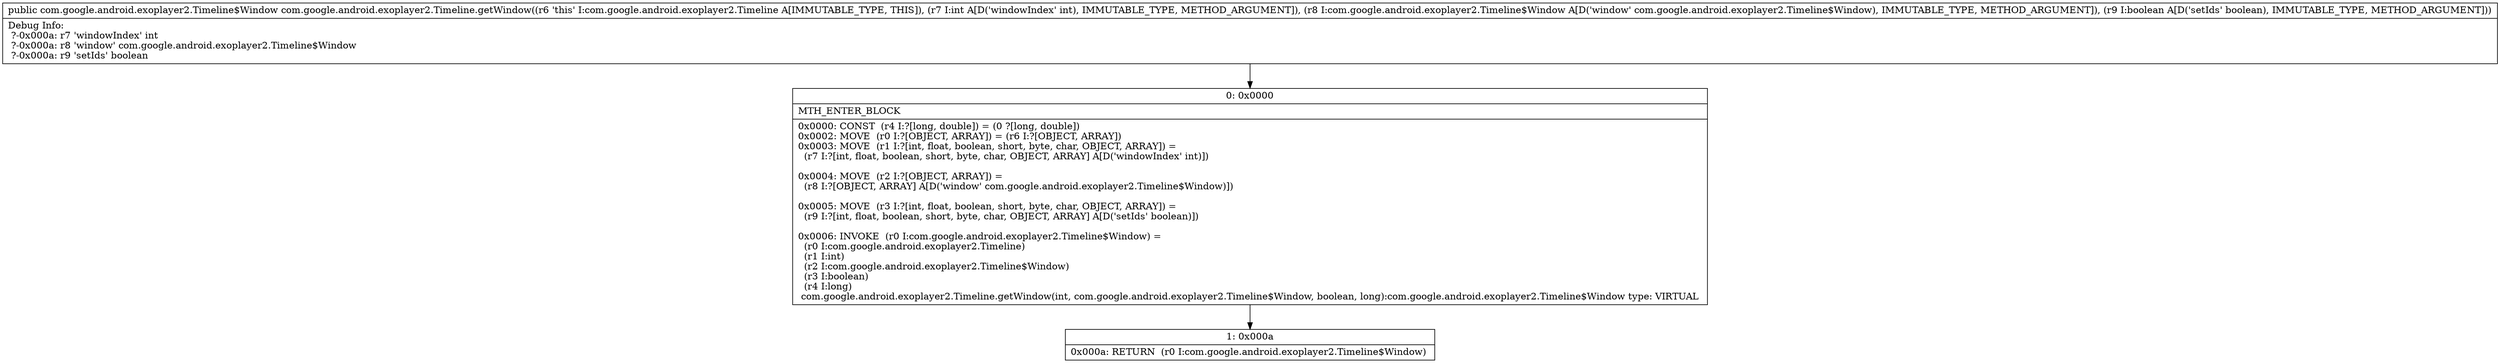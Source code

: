 digraph "CFG forcom.google.android.exoplayer2.Timeline.getWindow(ILcom\/google\/android\/exoplayer2\/Timeline$Window;Z)Lcom\/google\/android\/exoplayer2\/Timeline$Window;" {
Node_0 [shape=record,label="{0\:\ 0x0000|MTH_ENTER_BLOCK\l|0x0000: CONST  (r4 I:?[long, double]) = (0 ?[long, double]) \l0x0002: MOVE  (r0 I:?[OBJECT, ARRAY]) = (r6 I:?[OBJECT, ARRAY]) \l0x0003: MOVE  (r1 I:?[int, float, boolean, short, byte, char, OBJECT, ARRAY]) = \l  (r7 I:?[int, float, boolean, short, byte, char, OBJECT, ARRAY] A[D('windowIndex' int)])\l \l0x0004: MOVE  (r2 I:?[OBJECT, ARRAY]) = \l  (r8 I:?[OBJECT, ARRAY] A[D('window' com.google.android.exoplayer2.Timeline$Window)])\l \l0x0005: MOVE  (r3 I:?[int, float, boolean, short, byte, char, OBJECT, ARRAY]) = \l  (r9 I:?[int, float, boolean, short, byte, char, OBJECT, ARRAY] A[D('setIds' boolean)])\l \l0x0006: INVOKE  (r0 I:com.google.android.exoplayer2.Timeline$Window) = \l  (r0 I:com.google.android.exoplayer2.Timeline)\l  (r1 I:int)\l  (r2 I:com.google.android.exoplayer2.Timeline$Window)\l  (r3 I:boolean)\l  (r4 I:long)\l com.google.android.exoplayer2.Timeline.getWindow(int, com.google.android.exoplayer2.Timeline$Window, boolean, long):com.google.android.exoplayer2.Timeline$Window type: VIRTUAL \l}"];
Node_1 [shape=record,label="{1\:\ 0x000a|0x000a: RETURN  (r0 I:com.google.android.exoplayer2.Timeline$Window) \l}"];
MethodNode[shape=record,label="{public com.google.android.exoplayer2.Timeline$Window com.google.android.exoplayer2.Timeline.getWindow((r6 'this' I:com.google.android.exoplayer2.Timeline A[IMMUTABLE_TYPE, THIS]), (r7 I:int A[D('windowIndex' int), IMMUTABLE_TYPE, METHOD_ARGUMENT]), (r8 I:com.google.android.exoplayer2.Timeline$Window A[D('window' com.google.android.exoplayer2.Timeline$Window), IMMUTABLE_TYPE, METHOD_ARGUMENT]), (r9 I:boolean A[D('setIds' boolean), IMMUTABLE_TYPE, METHOD_ARGUMENT]))  | Debug Info:\l  ?\-0x000a: r7 'windowIndex' int\l  ?\-0x000a: r8 'window' com.google.android.exoplayer2.Timeline$Window\l  ?\-0x000a: r9 'setIds' boolean\l}"];
MethodNode -> Node_0;
Node_0 -> Node_1;
}

